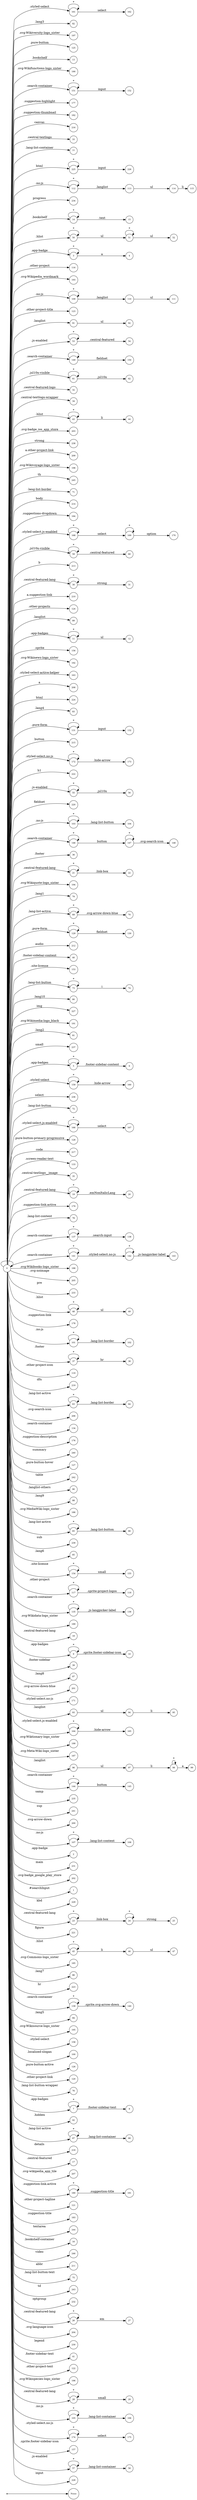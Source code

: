 digraph NFA {
  rankdir=LR;
  node [shape=circle, fontsize=10];
  __start [shape=point, label=""];
  __start -> None;
  152 [label="152"];
  161 [label="161"];
  82 [label="82"];
  143 [label="143"];
  197 [label="197"];
  125 [label="125"];
  13 [label="13"];
  190 [label="190"];
  151 [label="151"];
  177 [label="177"];
  182 [label="182"];
  216 [label="216"];
  33 [label="33"];
  77 [label="77"];
  175 [label="175"];
  225 [label="225"];
  112 [label="112"];
  234 [label="234"];
  14 [label="14"];
  50 [label="50"];
  132 [label="132"];
  3 [label="3"];
  116 [label="116"];
  193 [label="193"];
  47 [label="47"];
  109 [label="109"];
  181 [label="181"];
  123 [label="123"];
  91 [label="91"];
  53 [label="53"];
  149 [label="149"];
  106 [label="106"];
  61 [label="61"];
  142 [label="142"];
  54 [label="54"];
  32 [label="32"];
  31 [label="31"];
  6 [label="6"];
  12 [label="12"];
  51 [label="51"];
  167 [label="167"];
  34 [label="34"];
  43 [label="43"];
  94 [label="94"];
  203 [label="203"];
  238 [label="238"];
  209 [label="209"];
  198 [label="198"];
  245 [label="245"];
  71 [label="71"];
  214 [label="214"];
  145 [label="145"];
  184 [label="184"];
  168 [label="168"];
  155 [label="155"];
  59 [label="59"];
  213 [label="213"];
  30 [label="30"];
  210 [label="210"];
  124 [label="124"];
  89 [label="89"];
  173 [label="173"];
  11 [label="11"];
  156 [label="156"];
  192 [label="192"];
  24 [label="24"];
  163 [label="163"];
  208 [label="208"];
  224 [label="224"];
  44 [label="44"];
  83 [label="83"];
  131 [label="131"];
  215 [label="215"];
  8 [label="8"];
  98 [label="98"];
  172 [label="172"];
  150 [label="150"];
  222 [label="222"];
  55 [label="55"];
  220 [label="220"];
  103 [label="103"];
  97 [label="97"];
  146 [label="146"];
  136 [label="136"];
  36 [label="36"];
  147 [label="147"];
  21 [label="21"];
  68 [label="68"];
  194 [label="194"];
  79 [label="79"];
  69 [label="69"];
  129 [label="129"];
  212 [label="212"];
  40 [label="40"];
  38 [label="38"];
  22 [label="22"];
  153 [label="153"];
  73 [label="73"];
  80 [label="80"];
  227 [label="227"];
  191 [label="191"];
  92 [label="92"];
  52 [label="52"];
  81 [label="81"];
  115 [label="115"];
  237 [label="237"];
  62 [label="62"];
  95 [label="95"];
  66 [label="66"];
  5 [label="5"];
  159 [label="159"];
  236 [label="236"];
  72 [label="72"];
  118 [label="118"];
  166 [label="166"];
  128 [label="128"];
  217 [label="217"];
  133 [label="133"];
  35 [label="35"];
  19 [label="19"];
  179 [label="179"];
  78 [label="78"];
  137 [label="137"];
  141 [label="141"];
  188 [label="188"];
  205 [label="205"];
  233 [label="233"];
  48 [label="48"];
  178 [label="178"];
  101 [label="101"];
  29 [label="29"];
  37 [label="37"];
  119 [label="119"];
  64 [label="64"];
  219 [label="219"];
  63 [label="63"];
  206 [label="206"];
  134 [label="134"];
  0 [label="0"];
  176 [label="176"];
  240 [label="240"];
  127 [label="127"];
  130 [label="130"];
  242 [label="242"];
  90 [label="90"];
  88 [label="88"];
  186 [label="186"];
  65 [label="65"];
  102 [label="102"];
  239 [label="239"];
  85 [label="85"];
  154 [label="154"];
  110 [label="110"];
  117 [label="117"];
  140 [label="140"];
  135 [label="135"];
  189 [label="189"];
  114 [label="114"];
  108 [label="108"];
  18 [label="18"];
  9 [label="9"];
  39 [label="39"];
  49 [label="49"];
  58 [label="58"];
  87 [label="87"];
  104 [label="104"];
  25 [label="25"];
  20 [label="20"];
  70 [label="70"];
  226 [label="226"];
  15 [label="15"];
  201 [label="201"];
  171 [label="171"];
  165 [label="165"];
  93 [label="93"];
  164 [label="164"];
  111 [label="111"];
  199 [label="199"];
  187 [label="187"];
  96 [label="96"];
  144 [label="144"];
  235 [label="235"];
  56 [label="56"];
  241 [label="241"];
  200 [label="200"];
  10 [label="10"];
  107 [label="107"];
  2 [label="2"];
  231 [label="231"];
  60 [label="60"];
  202 [label="202"];
  1 [label="1"];
  170 [label="170"];
  229 [label="229"];
  160 [label="160"];
  23 [label="23"];
  221 [label="221"];
  45 [label="45"];
  185 [label="185"];
  86 [label="86"];
  223 [label="223"];
  139 [label="139"];
  84 [label="84"];
  195 [label="195"];
  158 [label="158"];
  100 [label="100"];
  126 [label="126"];
  120 [label="120"];
  76 [label="76"];
  74 [label="74"];
  7 [label="7"];
  42 [label="42"];
  99 [label="99"];
  67 [label="67"];
  162 [label="162"];
  218 [label="218"];
  17 [label="17"];
  207 [label="207"];
  180 [label="180"];
  121 [label="121"];
  183 [label="183"];
  244 [label="244"];
  16 [label="16"];
  246 [label="246"];
  211 [label="211"];
  75 [label="75"];
  243 [label="243"];
  232 [label="232"];
  26 [label="26"];
  204 [label="204"];
  138 [label="138"];
  46 [label="46"];
  230 [label="230"];
  41 [label="41"];
  122 [label="122"];
  196 [label="196"];
  148 [label="148"];
  169 [label="169"];
  4 [label="4"];
  113 [label="113"];
  28 [label="28"];
  105 [label="105"];
  174 [label="174"];
  157 [label="157"];
  57 [label="57"];
  228 [label="228"];
  27 [label="27"];
  { node [shape=doublecircle]; 1 2 4 6 8 10 12 13 15 16 17 18 20 22 25 27 29 31 32 33 34 35 36 38 39 40 41 42 44 47 49 52 54 56 58 60 62 64 66 68 70 71 72 74 75 76 77 78 79 80 81 82 83 84 85 86 87 88 89 90 92 95 99 100 102 104 106 108 111 115 116 118 119 120 121 122 123 124 125 126 127 128 130 132 133 134 136 138 140 143 145 148 150 152 153 155 156 157 158 160 162 163 165 167 170 171 173 175 176 177 178 179 181 182 183 184 185 186 187 188 189 190 191 192 193 194 195 196 197 198 199 200 201 202 203 204 205 206 207 208 209 210 211 212 213 214 215 216 217 218 219 220 221 222 223 224 226 227 228 229 230 231 232 233 234 235 236 237 238 239 240 241 242 243 244 245 246 }
  0 -> 0 [label="*"];
  0 -> 1 [label="#searchInput"];
  0 -> 2 [label=".app-badge"];
  0 -> 3 [label=".app-badge"];
  3 -> 3 [label="*"];
  3 -> 4 [label="a"];
  0 -> 5 [label=".app-badges"];
  5 -> 5 [label="*"];
  5 -> 6 [label=".footer-sidebar-content"];
  0 -> 7 [label=".app-badges"];
  7 -> 7 [label="*"];
  7 -> 8 [label=".footer-sidebar-text"];
  0 -> 9 [label=".app-badges"];
  9 -> 9 [label="*"];
  9 -> 10 [label=".sprite.footer-sidebar-icon"];
  0 -> 11 [label=".app-badges"];
  11 -> 11 [label="*"];
  11 -> 12 [label="ul"];
  0 -> 13 [label=".bookshelf"];
  0 -> 14 [label=".bookshelf"];
  14 -> 14 [label="*"];
  14 -> 15 [label=".text"];
  0 -> 16 [label=".bookshelf-container"];
  0 -> 17 [label=".central-featured"];
  0 -> 18 [label=".central-featured-lang"];
  0 -> 19 [label=".central-featured-lang"];
  19 -> 19 [label="*"];
  19 -> 20 [label=".emNonItalicLang"];
  0 -> 21 [label=".central-featured-lang"];
  21 -> 21 [label="*"];
  21 -> 22 [label=".link-box"];
  0 -> 23 [label=".central-featured-lang"];
  23 -> 23 [label="*"];
  23 -> 24 [label=".link-box"];
  24 -> 24 [label="*"];
  24 -> 25 [label="strong"];
  0 -> 26 [label=".central-featured-lang"];
  26 -> 26 [label="*"];
  26 -> 27 [label="em"];
  0 -> 28 [label=".central-featured-lang"];
  28 -> 28 [label="*"];
  28 -> 29 [label="small"];
  0 -> 30 [label=".central-featured-lang"];
  30 -> 30 [label="*"];
  30 -> 31 [label="strong"];
  0 -> 32 [label=".central-featured-logo"];
  0 -> 33 [label=".central-textlogo"];
  0 -> 34 [label=".central-textlogo-wrapper"];
  0 -> 35 [label=".central-textlogo__image"];
  0 -> 36 [label=".footer"];
  0 -> 37 [label=".footer"];
  37 -> 37 [label="*"];
  37 -> 38 [label="hr"];
  0 -> 39 [label=".footer-sidebar"];
  0 -> 40 [label=".footer-sidebar-content"];
  0 -> 41 [label=".footer-sidebar-text"];
  0 -> 42 [label=".hidden"];
  0 -> 43 [label=".hlist"];
  43 -> 43 [label="*"];
  43 -> 44 [label="li"];
  0 -> 45 [label=".hlist"];
  45 -> 45 [label="*"];
  45 -> 46 [label="li"];
  46 -> 47 [label="ul"];
  0 -> 48 [label=".hlist"];
  48 -> 48 [label="*"];
  48 -> 49 [label="ul"];
  0 -> 50 [label=".hlist"];
  50 -> 50 [label="*"];
  50 -> 51 [label="ul"];
  51 -> 51 [label="*"];
  51 -> 52 [label="ul"];
  0 -> 53 [label=".js-enabled"];
  53 -> 53 [label="*"];
  53 -> 54 [label=".central-featured"];
  0 -> 55 [label=".js-enabled"];
  55 -> 55 [label="*"];
  55 -> 56 [label=".jsl10n"];
  0 -> 57 [label=".js-enabled"];
  57 -> 57 [label="*"];
  57 -> 58 [label=".lang-list-container"];
  0 -> 59 [label=".jsl10n-visible"];
  59 -> 59 [label="*"];
  59 -> 60 [label=".central-featured"];
  0 -> 61 [label=".jsl10n-visible"];
  61 -> 61 [label="*"];
  61 -> 62 [label=".jsl10n"];
  0 -> 63 [label=".lang-list-active"];
  63 -> 63 [label="*"];
  63 -> 64 [label=".lang-list-border"];
  0 -> 65 [label=".lang-list-active"];
  65 -> 65 [label="*"];
  65 -> 66 [label=".lang-list-button"];
  0 -> 67 [label=".lang-list-active"];
  67 -> 67 [label="*"];
  67 -> 68 [label=".lang-list-container"];
  0 -> 69 [label=".lang-list-active"];
  69 -> 69 [label="*"];
  69 -> 70 [label=".svg-arrow-down-blue"];
  0 -> 71 [label=".lang-list-border"];
  0 -> 72 [label=".lang-list-button"];
  0 -> 73 [label=".lang-list-button"];
  73 -> 73 [label="*"];
  73 -> 74 [label="i"];
  0 -> 75 [label=".lang-list-button-text"];
  0 -> 76 [label=".lang-list-button-wrapper"];
  0 -> 77 [label=".lang-list-container"];
  0 -> 78 [label=".lang-list-content"];
  0 -> 79 [label=".lang1"];
  0 -> 80 [label=".lang10"];
  0 -> 81 [label=".lang2"];
  0 -> 82 [label=".lang3"];
  0 -> 83 [label=".lang4"];
  0 -> 84 [label=".lang5"];
  0 -> 85 [label=".lang6"];
  0 -> 86 [label=".lang7"];
  0 -> 87 [label=".lang8"];
  0 -> 88 [label=".lang9"];
  0 -> 89 [label=".langlist"];
  0 -> 90 [label=".langlist-others"];
  0 -> 91 [label=".langlist"];
  91 -> 92 [label="ul"];
  0 -> 93 [label=".langlist"];
  93 -> 94 [label="ul"];
  94 -> 95 [label="li"];
  0 -> 96 [label=".langlist"];
  96 -> 97 [label="ul"];
  97 -> 98 [label="li"];
  98 -> 98 [label="*"];
  98 -> 99 [label="a"];
  0 -> 100 [label=".localized-slogan"];
  0 -> 101 [label=".no-js"];
  101 -> 101 [label="*"];
  101 -> 102 [label=".lang-list-border"];
  0 -> 103 [label=".no-js"];
  103 -> 103 [label="*"];
  103 -> 104 [label=".lang-list-button"];
  0 -> 105 [label=".no-js"];
  105 -> 105 [label="*"];
  105 -> 106 [label=".lang-list-container"];
  0 -> 107 [label=".no-js"];
  107 -> 107 [label="*"];
  107 -> 108 [label=".lang-list-content"];
  0 -> 109 [label=".no-js"];
  109 -> 109 [label="*"];
  109 -> 110 [label=".langlist"];
  110 -> 111 [label="ul"];
  0 -> 112 [label=".no-js"];
  112 -> 112 [label="*"];
  112 -> 113 [label=".langlist"];
  113 -> 114 [label="ul"];
  114 -> 115 [label="li"];
  0 -> 116 [label=".other-project"];
  0 -> 117 [label=".other-project"];
  117 -> 117 [label="*"];
  117 -> 118 [label=".sprite-project-logos"];
  0 -> 119 [label=".other-project-icon"];
  0 -> 120 [label=".other-project-link"];
  0 -> 121 [label=".other-project-tagline"];
  0 -> 122 [label=".other-project-text"];
  0 -> 123 [label=".other-project-title"];
  0 -> 124 [label=".other-projects"];
  0 -> 125 [label=".pure-button"];
  0 -> 126 [label=".pure-button-active"];
  0 -> 127 [label=".pure-button-hover"];
  0 -> 128 [label=".pure-button-primary-progressive"];
  0 -> 129 [label=".pure-form"];
  129 -> 129 [label="*"];
  129 -> 130 [label="fieldset"];
  0 -> 131 [label=".pure-form"];
  131 -> 131 [label="*"];
  131 -> 132 [label="input"];
  0 -> 133 [label=".screen-reader-text"];
  0 -> 134 [label=".search-container"];
  0 -> 135 [label=".search-container"];
  135 -> 135 [label="*"];
  135 -> 136 [label=".js-langpicker-label"];
  0 -> 137 [label=".search-container"];
  137 -> 137 [label="*"];
  137 -> 138 [label=".search-input"];
  0 -> 139 [label=".search-container"];
  139 -> 139 [label="*"];
  139 -> 140 [label=".sprite.svg-arrow-down"];
  0 -> 141 [label=".search-container"];
  141 -> 141 [label="*"];
  141 -> 142 [label=".styled-select.no-js"];
  142 -> 142 [label="*"];
  142 -> 143 [label=".js-langpicker-label"];
  0 -> 144 [label=".search-container"];
  144 -> 144 [label="*"];
  144 -> 145 [label="button"];
  0 -> 146 [label=".search-container"];
  146 -> 146 [label="*"];
  146 -> 147 [label="button"];
  147 -> 147 [label="*"];
  147 -> 148 [label=".svg-search-icon"];
  0 -> 149 [label=".search-container"];
  149 -> 149 [label="*"];
  149 -> 150 [label="fieldset"];
  0 -> 151 [label=".search-container"];
  151 -> 151 [label="*"];
  151 -> 152 [label="input"];
  0 -> 153 [label=".site-license"];
  0 -> 154 [label=".site-license"];
  154 -> 154 [label="*"];
  154 -> 155 [label="small"];
  0 -> 156 [label=".sprite"];
  0 -> 157 [label=".sprite.footer-sidebar-icon"];
  0 -> 158 [label=".styled-select"];
  0 -> 159 [label=".styled-select"];
  159 -> 159 [label="*"];
  159 -> 160 [label=".hide-arrow"];
  0 -> 161 [label=".styled-select"];
  161 -> 161 [label="*"];
  161 -> 162 [label="select"];
  0 -> 163 [label=".styled-select-active-helper"];
  0 -> 164 [label=".styled-select.js-enabled"];
  164 -> 164 [label="*"];
  164 -> 165 [label=".hide-arrow"];
  0 -> 166 [label=".styled-select.js-enabled"];
  166 -> 166 [label="*"];
  166 -> 167 [label="select"];
  0 -> 168 [label=".styled-select.js-enabled"];
  168 -> 168 [label="*"];
  168 -> 169 [label="select"];
  169 -> 169 [label="*"];
  169 -> 170 [label="option"];
  0 -> 171 [label=".styled-select.no-js"];
  0 -> 172 [label=".styled-select.no-js"];
  172 -> 172 [label="*"];
  172 -> 173 [label=".hide-arrow"];
  0 -> 174 [label=".styled-select.no-js"];
  174 -> 174 [label="*"];
  174 -> 175 [label="select"];
  0 -> 176 [label=".suggestion-description"];
  0 -> 177 [label=".suggestion-highlight"];
  0 -> 178 [label=".suggestion-link"];
  0 -> 179 [label=".suggestion-link.active"];
  0 -> 180 [label=".suggestion-link.active"];
  180 -> 180 [label="*"];
  180 -> 181 [label=".suggestion-title"];
  0 -> 182 [label=".suggestion-thumbnail"];
  0 -> 183 [label=".suggestion-title"];
  0 -> 184 [label=".suggestions-dropdown"];
  0 -> 185 [label=".svg-Commons-logo_sister"];
  0 -> 186 [label=".svg-MediaWiki-logo_sister"];
  0 -> 187 [label=".svg-Meta-Wiki-logo_sister"];
  0 -> 188 [label=".svg-Wikibooks-logo_sister"];
  0 -> 189 [label=".svg-Wikidata-logo_sister"];
  0 -> 190 [label=".svg-Wikifunctions-logo_sister"];
  0 -> 191 [label=".svg-Wikimedia-logo_black"];
  0 -> 192 [label=".svg-Wikinews-logo_sister"];
  0 -> 193 [label=".svg-Wikipedia_wordmark"];
  0 -> 194 [label=".svg-Wikiquote-logo_sister"];
  0 -> 195 [label=".svg-Wikisource-logo_sister"];
  0 -> 196 [label=".svg-Wikispecies-logo_sister"];
  0 -> 197 [label=".svg-Wikiversity-logo_sister"];
  0 -> 198 [label=".svg-Wikivoyage-logo_sister"];
  0 -> 199 [label=".svg-Wiktionary-logo_sister"];
  0 -> 200 [label=".svg-arrow-down"];
  0 -> 201 [label=".svg-arrow-down-blue"];
  0 -> 202 [label=".svg-badge_google_play_store"];
  0 -> 203 [label=".svg-badge_ios_app_store"];
  0 -> 204 [label=".svg-language-icon"];
  0 -> 205 [label=".svg-noimage"];
  0 -> 206 [label=".svg-search-icon"];
  0 -> 207 [label=".svg-wikipedia_app_tile"];
  0 -> 208 [label="a"];
  0 -> 209 [label="a.other-project-link"];
  0 -> 210 [label="a.suggestion-link"];
  0 -> 211 [label="abbr"];
  0 -> 212 [label="audio"];
  0 -> 213 [label="b"];
  0 -> 214 [label="body"];
  0 -> 215 [label="button"];
  0 -> 216 [label="canvas"];
  0 -> 217 [label="code"];
  0 -> 218 [label="details"];
  0 -> 219 [label="dfn"];
  0 -> 220 [label="fieldset"];
  0 -> 221 [label="figure"];
  0 -> 222 [label="h1"];
  0 -> 223 [label="hr"];
  0 -> 224 [label="html"];
  0 -> 225 [label="html"];
  225 -> 225 [label="*"];
  225 -> 226 [label="input"];
  0 -> 227 [label="img"];
  0 -> 228 [label="input"];
  0 -> 229 [label="kbd"];
  0 -> 230 [label="legend"];
  0 -> 231 [label="main"];
  0 -> 232 [label="optgroup"];
  0 -> 233 [label="pre"];
  0 -> 234 [label="progress"];
  0 -> 235 [label="samp"];
  0 -> 236 [label="select"];
  0 -> 237 [label="small"];
  0 -> 238 [label="strong"];
  0 -> 239 [label="sub"];
  0 -> 240 [label="summary"];
  0 -> 241 [label="sup"];
  0 -> 242 [label="table"];
  0 -> 243 [label="td"];
  0 -> 244 [label="textarea"];
  0 -> 245 [label="th"];
  0 -> 246 [label="video"];
}
